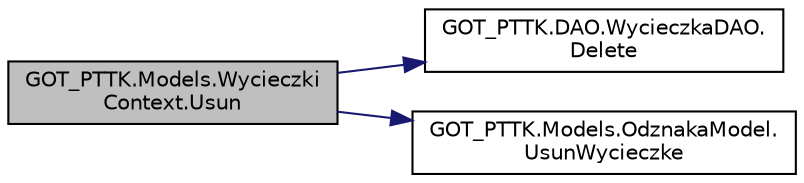 digraph "GOT_PTTK.Models.WycieczkiContext.Usun"
{
 // INTERACTIVE_SVG=YES
  edge [fontname="Helvetica",fontsize="10",labelfontname="Helvetica",labelfontsize="10"];
  node [fontname="Helvetica",fontsize="10",shape=record];
  rankdir="LR";
  Node30 [label="GOT_PTTK.Models.Wycieczki\lContext.Usun",height=0.2,width=0.4,color="black", fillcolor="grey75", style="filled", fontcolor="black"];
  Node30 -> Node31 [color="midnightblue",fontsize="10",style="solid",fontname="Helvetica"];
  Node31 [label="GOT_PTTK.DAO.WycieczkaDAO.\lDelete",height=0.2,width=0.4,color="black", fillcolor="white", style="filled",URL="$class_g_o_t___p_t_t_k_1_1_d_a_o_1_1_wycieczka_d_a_o.html#ab702f69293e5a86638157d7bc1c5230d"];
  Node30 -> Node32 [color="midnightblue",fontsize="10",style="solid",fontname="Helvetica"];
  Node32 [label="GOT_PTTK.Models.OdznakaModel.\lUsunWycieczke",height=0.2,width=0.4,color="black", fillcolor="white", style="filled",URL="$class_g_o_t___p_t_t_k_1_1_models_1_1_odznaka_model.html#af901169a834fa70333cfb7d16fda1428",tooltip="Usuwa wycieczke. "];
}
